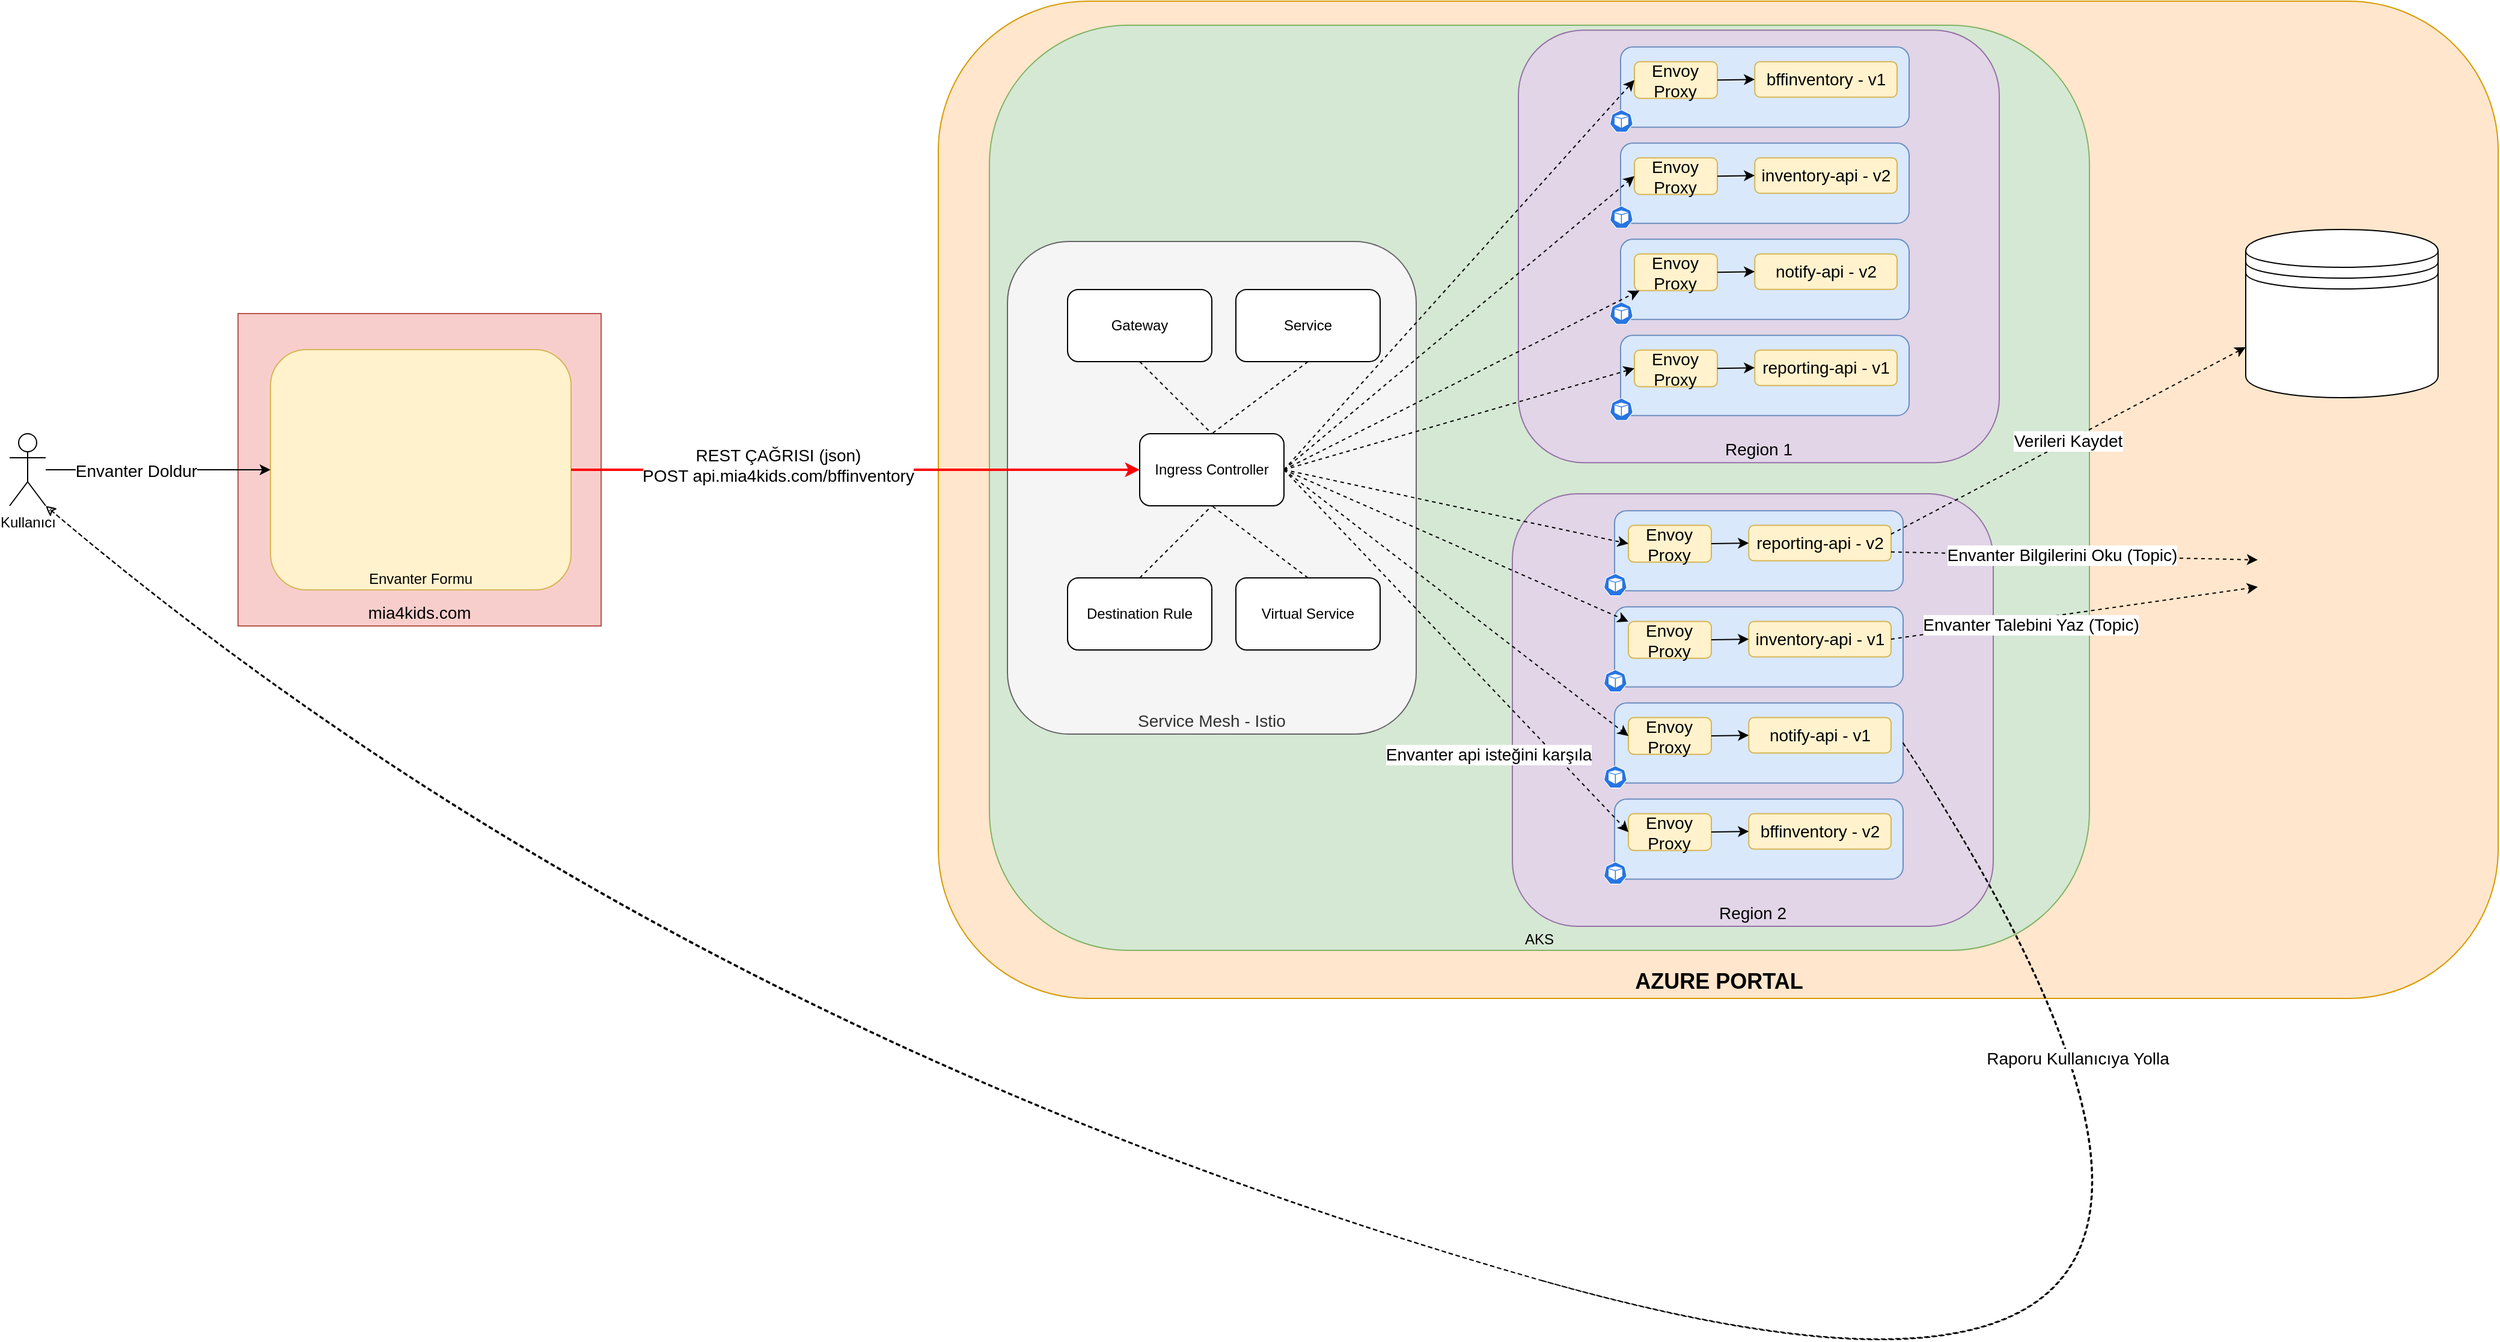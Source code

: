 <mxfile version="14.9.8" type="github">
  <diagram id="64BJW6t8a5M6uXcy-y3C" name="Page-1">
    <mxGraphModel dx="2581" dy="2253" grid="1" gridSize="10" guides="1" tooltips="1" connect="1" arrows="1" fold="1" page="1" pageScale="1" pageWidth="850" pageHeight="1100" math="0" shadow="0">
      <root>
        <mxCell id="0" />
        <mxCell id="1" parent="0" />
        <mxCell id="xc0sHy3A4MHcJjiOUEkv-261" value="AZURE PORTAL" style="rounded=1;whiteSpace=wrap;html=1;fontSize=18;align=center;verticalAlign=bottom;fontStyle=1;fillColor=#ffe6cc;strokeColor=#d79b00;" vertex="1" parent="1">
          <mxGeometry x="452.5" y="-100" width="1297.5" height="830" as="geometry" />
        </mxCell>
        <mxCell id="xc0sHy3A4MHcJjiOUEkv-39" value="AKS" style="rounded=1;whiteSpace=wrap;html=1;fontSize=12;align=center;verticalAlign=bottom;fillColor=#d5e8d4;strokeColor=#82b366;" vertex="1" parent="1">
          <mxGeometry x="495" y="-80" width="915" height="770" as="geometry" />
        </mxCell>
        <mxCell id="xc0sHy3A4MHcJjiOUEkv-48" value="Service Mesh - Istio" style="rounded=1;whiteSpace=wrap;html=1;fontSize=14;align=center;verticalAlign=bottom;fillColor=#f5f5f5;strokeColor=#666666;fontColor=#333333;" vertex="1" parent="1">
          <mxGeometry x="510" y="100" width="340" height="410" as="geometry" />
        </mxCell>
        <mxCell id="xc0sHy3A4MHcJjiOUEkv-1" value="Kullanıcı" style="shape=umlActor;verticalLabelPosition=bottom;verticalAlign=top;html=1;outlineConnect=0;" vertex="1" parent="1">
          <mxGeometry x="-320" y="260" width="30" height="60" as="geometry" />
        </mxCell>
        <mxCell id="xc0sHy3A4MHcJjiOUEkv-37" value="" style="group;fillColor=#f8cecc;strokeColor=#b85450;" vertex="1" connectable="0" parent="1">
          <mxGeometry x="-130" y="160" width="302" height="260" as="geometry" />
        </mxCell>
        <mxCell id="xc0sHy3A4MHcJjiOUEkv-2" value="&lt;font style=&quot;font-size: 14px&quot;&gt;mia4kids.com&lt;/font&gt;" style="whiteSpace=wrap;html=1;verticalAlign=bottom;fillColor=#f8cecc;strokeColor=#b85450;" vertex="1" parent="xc0sHy3A4MHcJjiOUEkv-37">
          <mxGeometry width="302" height="260" as="geometry" />
        </mxCell>
        <mxCell id="xc0sHy3A4MHcJjiOUEkv-36" value="Envanter Formu" style="rounded=1;whiteSpace=wrap;html=1;fontSize=12;align=center;verticalAlign=bottom;fillColor=#fff2cc;strokeColor=#d6b656;" vertex="1" parent="xc0sHy3A4MHcJjiOUEkv-37">
          <mxGeometry x="27" y="30" width="250" height="200" as="geometry" />
        </mxCell>
        <mxCell id="xc0sHy3A4MHcJjiOUEkv-35" value="" style="shape=image;html=1;verticalAlign=top;verticalLabelPosition=bottom;labelBackgroundColor=#ffffff;imageAspect=0;aspect=fixed;image=https://cdn2.iconfinder.com/data/icons/thin-line-icons-for-seo-and-development-1/64/SEO_planchette_questionnaire-128.png;fontSize=12;" vertex="1" parent="xc0sHy3A4MHcJjiOUEkv-37">
          <mxGeometry x="87" y="60" width="128" height="128" as="geometry" />
        </mxCell>
        <mxCell id="xc0sHy3A4MHcJjiOUEkv-189" value="" style="shape=image;imageAspect=0;aspect=fixed;verticalLabelPosition=bottom;verticalAlign=top;rounded=1;fontSize=14;image=https://mia4kids.com/wp-content/uploads/2021/02/cropped-company.png;" vertex="1" parent="xc0sHy3A4MHcJjiOUEkv-37">
          <mxGeometry width="92" height="92" as="geometry" />
        </mxCell>
        <mxCell id="xc0sHy3A4MHcJjiOUEkv-3" value="" style="edgeStyle=orthogonalEdgeStyle;rounded=0;orthogonalLoop=1;jettySize=auto;html=1;entryX=0;entryY=0.5;entryDx=0;entryDy=0;" edge="1" parent="1" source="xc0sHy3A4MHcJjiOUEkv-1" target="xc0sHy3A4MHcJjiOUEkv-36">
          <mxGeometry relative="1" as="geometry" />
        </mxCell>
        <mxCell id="xc0sHy3A4MHcJjiOUEkv-259" value="Envanter Doldur" style="edgeLabel;html=1;align=center;verticalAlign=middle;resizable=0;points=[];fontSize=14;" vertex="1" connectable="0" parent="xc0sHy3A4MHcJjiOUEkv-3">
          <mxGeometry x="-0.198" y="-1" relative="1" as="geometry">
            <mxPoint as="offset" />
          </mxGeometry>
        </mxCell>
        <mxCell id="xc0sHy3A4MHcJjiOUEkv-38" value="Ingress Controller" style="rounded=1;whiteSpace=wrap;html=1;fontSize=12;align=center;verticalAlign=middle;" vertex="1" parent="1">
          <mxGeometry x="620" y="260" width="120" height="60" as="geometry" />
        </mxCell>
        <mxCell id="xc0sHy3A4MHcJjiOUEkv-40" style="edgeStyle=orthogonalEdgeStyle;rounded=0;orthogonalLoop=1;jettySize=auto;html=1;exitX=1;exitY=0.5;exitDx=0;exitDy=0;fontSize=12;strokeColor=#FF0000;strokeWidth=2;" edge="1" parent="1" source="xc0sHy3A4MHcJjiOUEkv-36" target="xc0sHy3A4MHcJjiOUEkv-38">
          <mxGeometry relative="1" as="geometry" />
        </mxCell>
        <mxCell id="xc0sHy3A4MHcJjiOUEkv-257" value="REST ÇAĞRISI (json)&lt;br&gt;POST api.mia4kids.com/bffinventory" style="edgeLabel;html=1;align=center;verticalAlign=middle;resizable=0;points=[];fontSize=14;" vertex="1" connectable="0" parent="xc0sHy3A4MHcJjiOUEkv-40">
          <mxGeometry x="-0.095" y="2" relative="1" as="geometry">
            <mxPoint x="-42" y="-2" as="offset" />
          </mxGeometry>
        </mxCell>
        <mxCell id="xc0sHy3A4MHcJjiOUEkv-45" style="edgeStyle=none;rounded=0;orthogonalLoop=1;jettySize=auto;html=1;exitX=0.5;exitY=0;exitDx=0;exitDy=0;entryX=0.5;entryY=1;entryDx=0;entryDy=0;dashed=1;fontSize=12;endArrow=none;endFill=0;" edge="1" parent="1" source="xc0sHy3A4MHcJjiOUEkv-42" target="xc0sHy3A4MHcJjiOUEkv-38">
          <mxGeometry relative="1" as="geometry" />
        </mxCell>
        <mxCell id="xc0sHy3A4MHcJjiOUEkv-42" value="Destination Rule" style="rounded=1;whiteSpace=wrap;html=1;fontSize=12;align=center;verticalAlign=middle;" vertex="1" parent="1">
          <mxGeometry x="560" y="380" width="120" height="60" as="geometry" />
        </mxCell>
        <mxCell id="xc0sHy3A4MHcJjiOUEkv-47" style="edgeStyle=none;rounded=0;orthogonalLoop=1;jettySize=auto;html=1;exitX=0.5;exitY=1;exitDx=0;exitDy=0;entryX=0.5;entryY=0;entryDx=0;entryDy=0;dashed=1;fontSize=12;endArrow=none;endFill=0;" edge="1" parent="1" source="xc0sHy3A4MHcJjiOUEkv-43" target="xc0sHy3A4MHcJjiOUEkv-38">
          <mxGeometry relative="1" as="geometry" />
        </mxCell>
        <mxCell id="xc0sHy3A4MHcJjiOUEkv-43" value="Gateway" style="rounded=1;whiteSpace=wrap;html=1;fontSize=12;align=center;verticalAlign=middle;" vertex="1" parent="1">
          <mxGeometry x="560" y="140" width="120" height="60" as="geometry" />
        </mxCell>
        <mxCell id="xc0sHy3A4MHcJjiOUEkv-49" value="" style="edgeStyle=none;rounded=0;orthogonalLoop=1;jettySize=auto;html=1;exitX=0.5;exitY=0;exitDx=0;exitDy=0;entryX=0.5;entryY=1;entryDx=0;entryDy=0;dashed=1;fontSize=12;endArrow=none;endFill=0;" edge="1" parent="1" source="xc0sHy3A4MHcJjiOUEkv-41" target="xc0sHy3A4MHcJjiOUEkv-38">
          <mxGeometry relative="1" as="geometry">
            <mxPoint x="760" y="380" as="sourcePoint" />
            <mxPoint x="680" y="320" as="targetPoint" />
          </mxGeometry>
        </mxCell>
        <mxCell id="xc0sHy3A4MHcJjiOUEkv-54" style="edgeStyle=none;rounded=0;orthogonalLoop=1;jettySize=auto;html=1;exitX=0.5;exitY=1;exitDx=0;exitDy=0;dashed=1;fontSize=14;endArrow=none;endFill=0;" edge="1" parent="1" source="xc0sHy3A4MHcJjiOUEkv-53">
          <mxGeometry relative="1" as="geometry">
            <mxPoint x="680" y="260" as="targetPoint" />
          </mxGeometry>
        </mxCell>
        <mxCell id="xc0sHy3A4MHcJjiOUEkv-53" value="Service" style="rounded=1;whiteSpace=wrap;html=1;fontSize=12;align=center;verticalAlign=middle;" vertex="1" parent="1">
          <mxGeometry x="700" y="140" width="120" height="60" as="geometry" />
        </mxCell>
        <mxCell id="xc0sHy3A4MHcJjiOUEkv-41" value="Virtual Service" style="rounded=1;whiteSpace=wrap;html=1;fontSize=12;align=center;verticalAlign=middle;" vertex="1" parent="1">
          <mxGeometry x="700" y="380" width="120" height="60" as="geometry" />
        </mxCell>
        <mxCell id="xc0sHy3A4MHcJjiOUEkv-192" value="" style="group" vertex="1" connectable="0" parent="1">
          <mxGeometry x="1540" y="90" width="160" height="140" as="geometry" />
        </mxCell>
        <mxCell id="xc0sHy3A4MHcJjiOUEkv-191" value="" style="shape=datastore;whiteSpace=wrap;html=1;rounded=1;fontSize=14;align=center;verticalAlign=middle;" vertex="1" parent="xc0sHy3A4MHcJjiOUEkv-192">
          <mxGeometry width="160" height="140" as="geometry" />
        </mxCell>
        <mxCell id="xc0sHy3A4MHcJjiOUEkv-190" value="" style="shape=image;imageAspect=0;aspect=fixed;verticalLabelPosition=bottom;verticalAlign=top;rounded=1;fontSize=14;image=https://upload.wikimedia.org/wikipedia/commons/5/5e/Cassandra_logo.svg;" vertex="1" parent="xc0sHy3A4MHcJjiOUEkv-192">
          <mxGeometry x="30.02" y="60" width="99.96" height="67" as="geometry" />
        </mxCell>
        <mxCell id="xc0sHy3A4MHcJjiOUEkv-94" value="" style="group" vertex="1" connectable="0" parent="1">
          <mxGeometry x="972.94" y="421.667" width="187.06" height="90.148" as="geometry" />
        </mxCell>
        <mxCell id="xc0sHy3A4MHcJjiOUEkv-99" value="" style="shape=image;html=1;verticalAlign=top;verticalLabelPosition=bottom;labelBackgroundColor=#ffffff;imageAspect=0;aspect=fixed;image=https://cdn4.iconfinder.com/data/icons/logos-and-brands/512/267_Python_logo-128.png;fontSize=14;" vertex="1" parent="xc0sHy3A4MHcJjiOUEkv-94">
          <mxGeometry x="79.5" y="32.347" width="5.031" height="5.031" as="geometry" />
        </mxCell>
        <mxCell id="xc0sHy3A4MHcJjiOUEkv-154" value="" style="group" vertex="1" connectable="0" parent="1">
          <mxGeometry x="925" y="285.91" width="400" height="360" as="geometry" />
        </mxCell>
        <mxCell id="xc0sHy3A4MHcJjiOUEkv-204" value="" style="group" vertex="1" connectable="0" parent="xc0sHy3A4MHcJjiOUEkv-154">
          <mxGeometry x="5" y="24.09" width="400" height="360" as="geometry" />
        </mxCell>
        <mxCell id="xc0sHy3A4MHcJjiOUEkv-93" value="Region 2" style="rounded=1;whiteSpace=wrap;html=1;fontSize=14;align=center;verticalAlign=bottom;fillColor=#e1d5e7;strokeColor=#9673a6;" vertex="1" parent="xc0sHy3A4MHcJjiOUEkv-204">
          <mxGeometry width="400" height="360" as="geometry" />
        </mxCell>
        <mxCell id="xc0sHy3A4MHcJjiOUEkv-122" value="" style="group" vertex="1" connectable="0" parent="xc0sHy3A4MHcJjiOUEkv-204">
          <mxGeometry x="75" y="14.09" width="250" height="70.996" as="geometry" />
        </mxCell>
        <mxCell id="xc0sHy3A4MHcJjiOUEkv-95" value="" style="rounded=1;whiteSpace=wrap;html=1;fontSize=14;align=center;verticalAlign=bottom;fillColor=#dae8fc;strokeColor=#6c8ebf;" vertex="1" parent="xc0sHy3A4MHcJjiOUEkv-122">
          <mxGeometry x="9.996" width="240.004" height="66.67" as="geometry" />
        </mxCell>
        <mxCell id="xc0sHy3A4MHcJjiOUEkv-97" value="Envoy Proxy" style="rounded=1;whiteSpace=wrap;html=1;fontSize=14;align=center;verticalAlign=middle;fillColor=#fff2cc;strokeColor=#d6b656;" vertex="1" parent="xc0sHy3A4MHcJjiOUEkv-122">
          <mxGeometry x="21.497" y="12.153" width="69.001" height="30.587" as="geometry" />
        </mxCell>
        <mxCell id="xc0sHy3A4MHcJjiOUEkv-98" value="reporting-api - v2" style="rounded=1;whiteSpace=wrap;html=1;fontSize=14;align=center;verticalAlign=middle;fillColor=#fff2cc;strokeColor=#d6b656;" vertex="1" parent="xc0sHy3A4MHcJjiOUEkv-122">
          <mxGeometry x="121.62" y="12.151" width="118.38" height="29.518" as="geometry" />
        </mxCell>
        <mxCell id="xc0sHy3A4MHcJjiOUEkv-117" value="" style="shape=image;html=1;verticalAlign=top;verticalLabelPosition=bottom;labelBackgroundColor=#ffffff;imageAspect=0;aspect=fixed;image=https://cdn4.iconfinder.com/data/icons/logos-and-brands/512/267_Python_logo-128.png;fontSize=14;" vertex="1" parent="xc0sHy3A4MHcJjiOUEkv-122">
          <mxGeometry x="115.37" y="31.774" width="20.4" height="20.4" as="geometry" />
        </mxCell>
        <mxCell id="xc0sHy3A4MHcJjiOUEkv-100" style="edgeStyle=none;rounded=0;orthogonalLoop=1;jettySize=auto;html=1;exitX=1;exitY=0.5;exitDx=0;exitDy=0;entryX=0;entryY=0.5;entryDx=0;entryDy=0;fontSize=14;endArrow=classic;endFill=1;" edge="1" parent="xc0sHy3A4MHcJjiOUEkv-122" source="xc0sHy3A4MHcJjiOUEkv-97" target="xc0sHy3A4MHcJjiOUEkv-98">
          <mxGeometry relative="1" as="geometry" />
        </mxCell>
        <mxCell id="xc0sHy3A4MHcJjiOUEkv-96" value="" style="html=1;dashed=0;whitespace=wrap;fillColor=#2875E2;strokeColor=#ffffff;points=[[0.005,0.63,0],[0.1,0.2,0],[0.9,0.2,0],[0.5,0,0],[0.995,0.63,0],[0.72,0.99,0],[0.5,1,0],[0.28,0.99,0]];shape=mxgraph.kubernetes.icon;prIcon=pod;fontSize=14;align=center;verticalAlign=bottom;" vertex="1" parent="xc0sHy3A4MHcJjiOUEkv-122">
          <mxGeometry x="-10" y="52.172" width="41.37" height="18.824" as="geometry" />
        </mxCell>
        <mxCell id="xc0sHy3A4MHcJjiOUEkv-139" value="" style="group" vertex="1" connectable="0" parent="xc0sHy3A4MHcJjiOUEkv-204">
          <mxGeometry x="75" y="94.09" width="250" height="70.996" as="geometry" />
        </mxCell>
        <mxCell id="xc0sHy3A4MHcJjiOUEkv-140" value="" style="rounded=1;whiteSpace=wrap;html=1;fontSize=14;align=center;verticalAlign=bottom;fillColor=#dae8fc;strokeColor=#6c8ebf;" vertex="1" parent="xc0sHy3A4MHcJjiOUEkv-139">
          <mxGeometry x="9.996" width="240.004" height="66.67" as="geometry" />
        </mxCell>
        <mxCell id="xc0sHy3A4MHcJjiOUEkv-141" value="Envoy Proxy" style="rounded=1;whiteSpace=wrap;html=1;fontSize=14;align=center;verticalAlign=middle;fillColor=#fff2cc;strokeColor=#d6b656;" vertex="1" parent="xc0sHy3A4MHcJjiOUEkv-139">
          <mxGeometry x="21.497" y="12.153" width="69.001" height="30.587" as="geometry" />
        </mxCell>
        <mxCell id="xc0sHy3A4MHcJjiOUEkv-142" value="inventory-api - v1" style="rounded=1;whiteSpace=wrap;html=1;fontSize=14;align=center;verticalAlign=middle;fillColor=#fff2cc;strokeColor=#d6b656;" vertex="1" parent="xc0sHy3A4MHcJjiOUEkv-139">
          <mxGeometry x="121.62" y="12.151" width="118.38" height="29.518" as="geometry" />
        </mxCell>
        <mxCell id="xc0sHy3A4MHcJjiOUEkv-143" value="" style="shape=image;html=1;verticalAlign=top;verticalLabelPosition=bottom;labelBackgroundColor=#ffffff;imageAspect=0;aspect=fixed;image=https://cdn4.iconfinder.com/data/icons/logos-and-brands/512/267_Python_logo-128.png;fontSize=14;" vertex="1" parent="xc0sHy3A4MHcJjiOUEkv-139">
          <mxGeometry x="115.37" y="31.774" width="20.4" height="20.4" as="geometry" />
        </mxCell>
        <mxCell id="xc0sHy3A4MHcJjiOUEkv-144" style="edgeStyle=none;rounded=0;orthogonalLoop=1;jettySize=auto;html=1;exitX=1;exitY=0.5;exitDx=0;exitDy=0;entryX=0;entryY=0.5;entryDx=0;entryDy=0;fontSize=14;endArrow=classic;endFill=1;" edge="1" parent="xc0sHy3A4MHcJjiOUEkv-139" source="xc0sHy3A4MHcJjiOUEkv-141" target="xc0sHy3A4MHcJjiOUEkv-142">
          <mxGeometry relative="1" as="geometry" />
        </mxCell>
        <mxCell id="xc0sHy3A4MHcJjiOUEkv-145" value="" style="html=1;dashed=0;whitespace=wrap;fillColor=#2875E2;strokeColor=#ffffff;points=[[0.005,0.63,0],[0.1,0.2,0],[0.9,0.2,0],[0.5,0,0],[0.995,0.63,0],[0.72,0.99,0],[0.5,1,0],[0.28,0.99,0]];shape=mxgraph.kubernetes.icon;prIcon=pod;fontSize=14;align=center;verticalAlign=bottom;" vertex="1" parent="xc0sHy3A4MHcJjiOUEkv-139">
          <mxGeometry x="-10" y="52.172" width="41.37" height="18.824" as="geometry" />
        </mxCell>
        <mxCell id="xc0sHy3A4MHcJjiOUEkv-147" value="" style="group" vertex="1" connectable="0" parent="xc0sHy3A4MHcJjiOUEkv-204">
          <mxGeometry x="75" y="174.09" width="250" height="70.996" as="geometry" />
        </mxCell>
        <mxCell id="xc0sHy3A4MHcJjiOUEkv-148" value="" style="rounded=1;whiteSpace=wrap;html=1;fontSize=14;align=center;verticalAlign=bottom;fillColor=#dae8fc;strokeColor=#6c8ebf;" vertex="1" parent="xc0sHy3A4MHcJjiOUEkv-147">
          <mxGeometry x="9.996" width="240.004" height="66.67" as="geometry" />
        </mxCell>
        <mxCell id="xc0sHy3A4MHcJjiOUEkv-149" value="Envoy Proxy" style="rounded=1;whiteSpace=wrap;html=1;fontSize=14;align=center;verticalAlign=middle;fillColor=#fff2cc;strokeColor=#d6b656;" vertex="1" parent="xc0sHy3A4MHcJjiOUEkv-147">
          <mxGeometry x="21.497" y="12.153" width="69.001" height="30.587" as="geometry" />
        </mxCell>
        <mxCell id="xc0sHy3A4MHcJjiOUEkv-150" value="notify-api - v1" style="rounded=1;whiteSpace=wrap;html=1;fontSize=14;align=center;verticalAlign=middle;fillColor=#fff2cc;strokeColor=#d6b656;" vertex="1" parent="xc0sHy3A4MHcJjiOUEkv-147">
          <mxGeometry x="121.62" y="12.151" width="118.38" height="29.518" as="geometry" />
        </mxCell>
        <mxCell id="xc0sHy3A4MHcJjiOUEkv-151" value="" style="shape=image;html=1;verticalAlign=top;verticalLabelPosition=bottom;labelBackgroundColor=#ffffff;imageAspect=0;aspect=fixed;image=https://cdn4.iconfinder.com/data/icons/logos-and-brands/512/267_Python_logo-128.png;fontSize=14;" vertex="1" parent="xc0sHy3A4MHcJjiOUEkv-147">
          <mxGeometry x="115.37" y="31.774" width="20.4" height="20.4" as="geometry" />
        </mxCell>
        <mxCell id="xc0sHy3A4MHcJjiOUEkv-152" style="edgeStyle=none;rounded=0;orthogonalLoop=1;jettySize=auto;html=1;exitX=1;exitY=0.5;exitDx=0;exitDy=0;entryX=0;entryY=0.5;entryDx=0;entryDy=0;fontSize=14;endArrow=classic;endFill=1;" edge="1" parent="xc0sHy3A4MHcJjiOUEkv-147" source="xc0sHy3A4MHcJjiOUEkv-149" target="xc0sHy3A4MHcJjiOUEkv-150">
          <mxGeometry relative="1" as="geometry" />
        </mxCell>
        <mxCell id="xc0sHy3A4MHcJjiOUEkv-153" value="" style="html=1;dashed=0;whitespace=wrap;fillColor=#2875E2;strokeColor=#ffffff;points=[[0.005,0.63,0],[0.1,0.2,0],[0.9,0.2,0],[0.5,0,0],[0.995,0.63,0],[0.72,0.99,0],[0.5,1,0],[0.28,0.99,0]];shape=mxgraph.kubernetes.icon;prIcon=pod;fontSize=14;align=center;verticalAlign=bottom;" vertex="1" parent="xc0sHy3A4MHcJjiOUEkv-147">
          <mxGeometry x="-10" y="52.172" width="41.37" height="18.824" as="geometry" />
        </mxCell>
        <mxCell id="xc0sHy3A4MHcJjiOUEkv-197" value="" style="group" vertex="1" connectable="0" parent="xc0sHy3A4MHcJjiOUEkv-204">
          <mxGeometry x="75" y="254.09" width="250" height="70.996" as="geometry" />
        </mxCell>
        <mxCell id="xc0sHy3A4MHcJjiOUEkv-198" value="" style="rounded=1;whiteSpace=wrap;html=1;fontSize=14;align=center;verticalAlign=bottom;fillColor=#dae8fc;strokeColor=#6c8ebf;" vertex="1" parent="xc0sHy3A4MHcJjiOUEkv-197">
          <mxGeometry x="9.996" width="240.004" height="66.67" as="geometry" />
        </mxCell>
        <mxCell id="xc0sHy3A4MHcJjiOUEkv-199" value="Envoy Proxy" style="rounded=1;whiteSpace=wrap;html=1;fontSize=14;align=center;verticalAlign=middle;fillColor=#fff2cc;strokeColor=#d6b656;" vertex="1" parent="xc0sHy3A4MHcJjiOUEkv-197">
          <mxGeometry x="21.497" y="12.153" width="69.001" height="30.587" as="geometry" />
        </mxCell>
        <mxCell id="xc0sHy3A4MHcJjiOUEkv-200" value="bffinventory - v2" style="rounded=1;whiteSpace=wrap;html=1;fontSize=14;align=center;verticalAlign=middle;fillColor=#fff2cc;strokeColor=#d6b656;" vertex="1" parent="xc0sHy3A4MHcJjiOUEkv-197">
          <mxGeometry x="121.62" y="12.151" width="118.38" height="29.518" as="geometry" />
        </mxCell>
        <mxCell id="xc0sHy3A4MHcJjiOUEkv-201" value="" style="shape=image;html=1;verticalAlign=top;verticalLabelPosition=bottom;labelBackgroundColor=#ffffff;imageAspect=0;aspect=fixed;image=https://cdn4.iconfinder.com/data/icons/logos-and-brands/512/267_Python_logo-128.png;fontSize=14;" vertex="1" parent="xc0sHy3A4MHcJjiOUEkv-197">
          <mxGeometry x="115.37" y="31.774" width="20.4" height="20.4" as="geometry" />
        </mxCell>
        <mxCell id="xc0sHy3A4MHcJjiOUEkv-202" style="edgeStyle=none;rounded=0;orthogonalLoop=1;jettySize=auto;html=1;exitX=1;exitY=0.5;exitDx=0;exitDy=0;entryX=0;entryY=0.5;entryDx=0;entryDy=0;fontSize=14;endArrow=classic;endFill=1;" edge="1" parent="xc0sHy3A4MHcJjiOUEkv-197" source="xc0sHy3A4MHcJjiOUEkv-199" target="xc0sHy3A4MHcJjiOUEkv-200">
          <mxGeometry relative="1" as="geometry" />
        </mxCell>
        <mxCell id="xc0sHy3A4MHcJjiOUEkv-203" value="" style="html=1;dashed=0;whitespace=wrap;fillColor=#2875E2;strokeColor=#ffffff;points=[[0.005,0.63,0],[0.1,0.2,0],[0.9,0.2,0],[0.5,0,0],[0.995,0.63,0],[0.72,0.99,0],[0.5,1,0],[0.28,0.99,0]];shape=mxgraph.kubernetes.icon;prIcon=pod;fontSize=14;align=center;verticalAlign=bottom;" vertex="1" parent="xc0sHy3A4MHcJjiOUEkv-197">
          <mxGeometry x="-10" y="52.172" width="41.37" height="18.824" as="geometry" />
        </mxCell>
        <mxCell id="xc0sHy3A4MHcJjiOUEkv-157" style="edgeStyle=none;rounded=0;orthogonalLoop=1;jettySize=auto;html=1;exitX=1;exitY=0.5;exitDx=0;exitDy=0;entryX=0;entryY=0.5;entryDx=0;entryDy=0;dashed=1;fontSize=14;endArrow=classic;endFill=1;strokeColor=#000000;strokeWidth=1;" edge="1" parent="1" source="xc0sHy3A4MHcJjiOUEkv-38" target="xc0sHy3A4MHcJjiOUEkv-149">
          <mxGeometry relative="1" as="geometry" />
        </mxCell>
        <mxCell id="xc0sHy3A4MHcJjiOUEkv-156" style="edgeStyle=none;rounded=0;orthogonalLoop=1;jettySize=auto;html=1;exitX=1;exitY=0.5;exitDx=0;exitDy=0;dashed=1;fontSize=14;endArrow=classic;endFill=1;strokeColor=#000000;strokeWidth=1;" edge="1" parent="1" source="xc0sHy3A4MHcJjiOUEkv-38" target="xc0sHy3A4MHcJjiOUEkv-141">
          <mxGeometry relative="1" as="geometry" />
        </mxCell>
        <mxCell id="xc0sHy3A4MHcJjiOUEkv-101" style="edgeStyle=none;rounded=0;orthogonalLoop=1;jettySize=auto;html=1;exitX=1;exitY=0.5;exitDx=0;exitDy=0;entryX=0;entryY=0.5;entryDx=0;entryDy=0;fontSize=14;endArrow=classic;endFill=1;strokeWidth=1;dashed=1;" edge="1" parent="1" source="xc0sHy3A4MHcJjiOUEkv-38" target="xc0sHy3A4MHcJjiOUEkv-97">
          <mxGeometry relative="1" as="geometry" />
        </mxCell>
        <mxCell id="xc0sHy3A4MHcJjiOUEkv-205" style="edgeStyle=none;rounded=0;sketch=0;orthogonalLoop=1;jettySize=auto;html=1;exitX=1;exitY=0.5;exitDx=0;exitDy=0;entryX=0;entryY=0.5;entryDx=0;entryDy=0;dashed=1;fontSize=14;endArrow=classic;endFill=1;strokeColor=#000000;strokeWidth=1;" edge="1" parent="1" source="xc0sHy3A4MHcJjiOUEkv-38" target="xc0sHy3A4MHcJjiOUEkv-199">
          <mxGeometry relative="1" as="geometry" />
        </mxCell>
        <mxCell id="xc0sHy3A4MHcJjiOUEkv-260" value="Envanter api isteğini karşıla" style="edgeLabel;html=1;align=center;verticalAlign=middle;resizable=0;points=[];fontSize=14;" vertex="1" connectable="0" parent="xc0sHy3A4MHcJjiOUEkv-205">
          <mxGeometry x="0.166" relative="1" as="geometry">
            <mxPoint x="3" y="61" as="offset" />
          </mxGeometry>
        </mxCell>
        <mxCell id="xc0sHy3A4MHcJjiOUEkv-206" value="" style="shape=image;imageAspect=0;aspect=fixed;verticalLabelPosition=bottom;verticalAlign=top;rounded=1;fontSize=14;image=https://devveri.com/wp-content/uploads/2015/09/kafka-logo-wide.png;" vertex="1" parent="1">
          <mxGeometry x="1550" y="320" width="161.94" height="90" as="geometry" />
        </mxCell>
        <mxCell id="xc0sHy3A4MHcJjiOUEkv-194" style="edgeStyle=none;rounded=0;orthogonalLoop=1;jettySize=auto;html=1;exitX=1;exitY=0.25;exitDx=0;exitDy=0;dashed=1;fontSize=14;endArrow=classic;endFill=1;strokeColor=#000000;strokeWidth=1;entryX=0;entryY=0.7;entryDx=0;entryDy=0;" edge="1" parent="1" source="xc0sHy3A4MHcJjiOUEkv-98" target="xc0sHy3A4MHcJjiOUEkv-191">
          <mxGeometry relative="1" as="geometry">
            <mxPoint x="1440" y="250" as="targetPoint" />
          </mxGeometry>
        </mxCell>
        <mxCell id="xc0sHy3A4MHcJjiOUEkv-253" value="Verileri Kaydet" style="edgeLabel;html=1;align=center;verticalAlign=middle;resizable=0;points=[];fontSize=14;" vertex="1" connectable="0" parent="xc0sHy3A4MHcJjiOUEkv-194">
          <mxGeometry x="0.005" relative="1" as="geometry">
            <mxPoint x="-1" as="offset" />
          </mxGeometry>
        </mxCell>
        <mxCell id="xc0sHy3A4MHcJjiOUEkv-209" style="edgeStyle=none;rounded=0;sketch=0;orthogonalLoop=1;jettySize=auto;html=1;exitX=1;exitY=0.75;exitDx=0;exitDy=0;entryX=0;entryY=0.5;entryDx=0;entryDy=0;dashed=1;fontSize=14;endArrow=classic;endFill=1;strokeColor=#000000;strokeWidth=1;" edge="1" parent="1" source="xc0sHy3A4MHcJjiOUEkv-98" target="xc0sHy3A4MHcJjiOUEkv-206">
          <mxGeometry relative="1" as="geometry" />
        </mxCell>
        <mxCell id="xc0sHy3A4MHcJjiOUEkv-254" value="Envanter Bilgilerini Oku (Topic)" style="edgeLabel;html=1;align=center;verticalAlign=middle;resizable=0;points=[];fontSize=14;" vertex="1" connectable="0" parent="xc0sHy3A4MHcJjiOUEkv-209">
          <mxGeometry x="-0.069" y="1" relative="1" as="geometry">
            <mxPoint as="offset" />
          </mxGeometry>
        </mxCell>
        <mxCell id="xc0sHy3A4MHcJjiOUEkv-210" style="edgeStyle=none;rounded=0;sketch=0;orthogonalLoop=1;jettySize=auto;html=1;exitX=1;exitY=0.5;exitDx=0;exitDy=0;entryX=0;entryY=0.75;entryDx=0;entryDy=0;dashed=1;fontSize=14;endArrow=classic;endFill=1;strokeColor=#000000;strokeWidth=1;" edge="1" parent="1" source="xc0sHy3A4MHcJjiOUEkv-142" target="xc0sHy3A4MHcJjiOUEkv-206">
          <mxGeometry relative="1" as="geometry" />
        </mxCell>
        <mxCell id="xc0sHy3A4MHcJjiOUEkv-255" value="Envanter Talebini Yaz (Topic)" style="edgeLabel;html=1;align=center;verticalAlign=middle;resizable=0;points=[];fontSize=14;" vertex="1" connectable="0" parent="xc0sHy3A4MHcJjiOUEkv-210">
          <mxGeometry x="-0.243" y="-4" relative="1" as="geometry">
            <mxPoint as="offset" />
          </mxGeometry>
        </mxCell>
        <mxCell id="xc0sHy3A4MHcJjiOUEkv-211" value="" style="group" vertex="1" connectable="0" parent="1">
          <mxGeometry x="930" y="-100" width="400" height="360" as="geometry" />
        </mxCell>
        <mxCell id="xc0sHy3A4MHcJjiOUEkv-212" value="" style="group" vertex="1" connectable="0" parent="xc0sHy3A4MHcJjiOUEkv-211">
          <mxGeometry x="5" y="24.09" width="400" height="360" as="geometry" />
        </mxCell>
        <mxCell id="xc0sHy3A4MHcJjiOUEkv-213" value="Region 1" style="rounded=1;whiteSpace=wrap;html=1;fontSize=14;align=center;verticalAlign=bottom;fillColor=#e1d5e7;strokeColor=#9673a6;" vertex="1" parent="xc0sHy3A4MHcJjiOUEkv-212">
          <mxGeometry width="400" height="360" as="geometry" />
        </mxCell>
        <mxCell id="xc0sHy3A4MHcJjiOUEkv-214" value="" style="group" vertex="1" connectable="0" parent="xc0sHy3A4MHcJjiOUEkv-212">
          <mxGeometry x="75" y="14.09" width="250" height="70.996" as="geometry" />
        </mxCell>
        <mxCell id="xc0sHy3A4MHcJjiOUEkv-215" value="" style="rounded=1;whiteSpace=wrap;html=1;fontSize=14;align=center;verticalAlign=bottom;fillColor=#dae8fc;strokeColor=#6c8ebf;" vertex="1" parent="xc0sHy3A4MHcJjiOUEkv-214">
          <mxGeometry x="9.996" width="240.004" height="66.67" as="geometry" />
        </mxCell>
        <mxCell id="xc0sHy3A4MHcJjiOUEkv-216" value="Envoy Proxy" style="rounded=1;whiteSpace=wrap;html=1;fontSize=14;align=center;verticalAlign=middle;fillColor=#fff2cc;strokeColor=#d6b656;" vertex="1" parent="xc0sHy3A4MHcJjiOUEkv-214">
          <mxGeometry x="21.497" y="12.153" width="69.001" height="30.587" as="geometry" />
        </mxCell>
        <mxCell id="xc0sHy3A4MHcJjiOUEkv-217" value="bffinventory - v1" style="rounded=1;whiteSpace=wrap;html=1;fontSize=14;align=center;verticalAlign=middle;fillColor=#fff2cc;strokeColor=#d6b656;" vertex="1" parent="xc0sHy3A4MHcJjiOUEkv-214">
          <mxGeometry x="121.62" y="12.151" width="118.38" height="29.518" as="geometry" />
        </mxCell>
        <mxCell id="xc0sHy3A4MHcJjiOUEkv-218" value="" style="shape=image;html=1;verticalAlign=top;verticalLabelPosition=bottom;labelBackgroundColor=#ffffff;imageAspect=0;aspect=fixed;image=https://cdn4.iconfinder.com/data/icons/logos-and-brands/512/267_Python_logo-128.png;fontSize=14;" vertex="1" parent="xc0sHy3A4MHcJjiOUEkv-214">
          <mxGeometry x="115.37" y="31.774" width="20.4" height="20.4" as="geometry" />
        </mxCell>
        <mxCell id="xc0sHy3A4MHcJjiOUEkv-219" style="edgeStyle=none;rounded=0;orthogonalLoop=1;jettySize=auto;html=1;exitX=1;exitY=0.5;exitDx=0;exitDy=0;entryX=0;entryY=0.5;entryDx=0;entryDy=0;fontSize=14;endArrow=classic;endFill=1;" edge="1" parent="xc0sHy3A4MHcJjiOUEkv-214" source="xc0sHy3A4MHcJjiOUEkv-216" target="xc0sHy3A4MHcJjiOUEkv-217">
          <mxGeometry relative="1" as="geometry" />
        </mxCell>
        <mxCell id="xc0sHy3A4MHcJjiOUEkv-220" value="" style="html=1;dashed=0;whitespace=wrap;fillColor=#2875E2;strokeColor=#ffffff;points=[[0.005,0.63,0],[0.1,0.2,0],[0.9,0.2,0],[0.5,0,0],[0.995,0.63,0],[0.72,0.99,0],[0.5,1,0],[0.28,0.99,0]];shape=mxgraph.kubernetes.icon;prIcon=pod;fontSize=14;align=center;verticalAlign=bottom;" vertex="1" parent="xc0sHy3A4MHcJjiOUEkv-214">
          <mxGeometry x="-10" y="52.172" width="41.37" height="18.824" as="geometry" />
        </mxCell>
        <mxCell id="xc0sHy3A4MHcJjiOUEkv-221" value="" style="group" vertex="1" connectable="0" parent="xc0sHy3A4MHcJjiOUEkv-212">
          <mxGeometry x="75" y="94.09" width="250" height="70.996" as="geometry" />
        </mxCell>
        <mxCell id="xc0sHy3A4MHcJjiOUEkv-222" value="" style="rounded=1;whiteSpace=wrap;html=1;fontSize=14;align=center;verticalAlign=bottom;fillColor=#dae8fc;strokeColor=#6c8ebf;" vertex="1" parent="xc0sHy3A4MHcJjiOUEkv-221">
          <mxGeometry x="9.996" width="240.004" height="66.67" as="geometry" />
        </mxCell>
        <mxCell id="xc0sHy3A4MHcJjiOUEkv-223" value="Envoy Proxy" style="rounded=1;whiteSpace=wrap;html=1;fontSize=14;align=center;verticalAlign=middle;fillColor=#fff2cc;strokeColor=#d6b656;" vertex="1" parent="xc0sHy3A4MHcJjiOUEkv-221">
          <mxGeometry x="21.497" y="12.153" width="69.001" height="30.587" as="geometry" />
        </mxCell>
        <mxCell id="xc0sHy3A4MHcJjiOUEkv-224" value="inventory-api - v2" style="rounded=1;whiteSpace=wrap;html=1;fontSize=14;align=center;verticalAlign=middle;fillColor=#fff2cc;strokeColor=#d6b656;" vertex="1" parent="xc0sHy3A4MHcJjiOUEkv-221">
          <mxGeometry x="121.62" y="12.151" width="118.38" height="29.518" as="geometry" />
        </mxCell>
        <mxCell id="xc0sHy3A4MHcJjiOUEkv-225" value="" style="shape=image;html=1;verticalAlign=top;verticalLabelPosition=bottom;labelBackgroundColor=#ffffff;imageAspect=0;aspect=fixed;image=https://cdn4.iconfinder.com/data/icons/logos-and-brands/512/267_Python_logo-128.png;fontSize=14;" vertex="1" parent="xc0sHy3A4MHcJjiOUEkv-221">
          <mxGeometry x="115.37" y="31.774" width="20.4" height="20.4" as="geometry" />
        </mxCell>
        <mxCell id="xc0sHy3A4MHcJjiOUEkv-226" style="edgeStyle=none;rounded=0;orthogonalLoop=1;jettySize=auto;html=1;exitX=1;exitY=0.5;exitDx=0;exitDy=0;entryX=0;entryY=0.5;entryDx=0;entryDy=0;fontSize=14;endArrow=classic;endFill=1;" edge="1" parent="xc0sHy3A4MHcJjiOUEkv-221" source="xc0sHy3A4MHcJjiOUEkv-223" target="xc0sHy3A4MHcJjiOUEkv-224">
          <mxGeometry relative="1" as="geometry" />
        </mxCell>
        <mxCell id="xc0sHy3A4MHcJjiOUEkv-227" value="" style="html=1;dashed=0;whitespace=wrap;fillColor=#2875E2;strokeColor=#ffffff;points=[[0.005,0.63,0],[0.1,0.2,0],[0.9,0.2,0],[0.5,0,0],[0.995,0.63,0],[0.72,0.99,0],[0.5,1,0],[0.28,0.99,0]];shape=mxgraph.kubernetes.icon;prIcon=pod;fontSize=14;align=center;verticalAlign=bottom;" vertex="1" parent="xc0sHy3A4MHcJjiOUEkv-221">
          <mxGeometry x="-10" y="52.172" width="41.37" height="18.824" as="geometry" />
        </mxCell>
        <mxCell id="xc0sHy3A4MHcJjiOUEkv-228" value="" style="group" vertex="1" connectable="0" parent="xc0sHy3A4MHcJjiOUEkv-212">
          <mxGeometry x="75" y="174.09" width="250" height="70.996" as="geometry" />
        </mxCell>
        <mxCell id="xc0sHy3A4MHcJjiOUEkv-229" value="" style="rounded=1;whiteSpace=wrap;html=1;fontSize=14;align=center;verticalAlign=bottom;fillColor=#dae8fc;strokeColor=#6c8ebf;" vertex="1" parent="xc0sHy3A4MHcJjiOUEkv-228">
          <mxGeometry x="9.996" width="240.004" height="66.67" as="geometry" />
        </mxCell>
        <mxCell id="xc0sHy3A4MHcJjiOUEkv-230" value="Envoy Proxy" style="rounded=1;whiteSpace=wrap;html=1;fontSize=14;align=center;verticalAlign=middle;fillColor=#fff2cc;strokeColor=#d6b656;" vertex="1" parent="xc0sHy3A4MHcJjiOUEkv-228">
          <mxGeometry x="21.497" y="12.153" width="69.001" height="30.587" as="geometry" />
        </mxCell>
        <mxCell id="xc0sHy3A4MHcJjiOUEkv-231" value="notify-api - v2" style="rounded=1;whiteSpace=wrap;html=1;fontSize=14;align=center;verticalAlign=middle;fillColor=#fff2cc;strokeColor=#d6b656;" vertex="1" parent="xc0sHy3A4MHcJjiOUEkv-228">
          <mxGeometry x="121.62" y="12.151" width="118.38" height="29.518" as="geometry" />
        </mxCell>
        <mxCell id="xc0sHy3A4MHcJjiOUEkv-232" value="" style="shape=image;html=1;verticalAlign=top;verticalLabelPosition=bottom;labelBackgroundColor=#ffffff;imageAspect=0;aspect=fixed;image=https://cdn4.iconfinder.com/data/icons/logos-and-brands/512/267_Python_logo-128.png;fontSize=14;" vertex="1" parent="xc0sHy3A4MHcJjiOUEkv-228">
          <mxGeometry x="115.37" y="31.774" width="20.4" height="20.4" as="geometry" />
        </mxCell>
        <mxCell id="xc0sHy3A4MHcJjiOUEkv-233" style="edgeStyle=none;rounded=0;orthogonalLoop=1;jettySize=auto;html=1;exitX=1;exitY=0.5;exitDx=0;exitDy=0;entryX=0;entryY=0.5;entryDx=0;entryDy=0;fontSize=14;endArrow=classic;endFill=1;" edge="1" parent="xc0sHy3A4MHcJjiOUEkv-228" source="xc0sHy3A4MHcJjiOUEkv-230" target="xc0sHy3A4MHcJjiOUEkv-231">
          <mxGeometry relative="1" as="geometry" />
        </mxCell>
        <mxCell id="xc0sHy3A4MHcJjiOUEkv-234" value="" style="html=1;dashed=0;whitespace=wrap;fillColor=#2875E2;strokeColor=#ffffff;points=[[0.005,0.63,0],[0.1,0.2,0],[0.9,0.2,0],[0.5,0,0],[0.995,0.63,0],[0.72,0.99,0],[0.5,1,0],[0.28,0.99,0]];shape=mxgraph.kubernetes.icon;prIcon=pod;fontSize=14;align=center;verticalAlign=bottom;" vertex="1" parent="xc0sHy3A4MHcJjiOUEkv-228">
          <mxGeometry x="-10" y="52.172" width="41.37" height="18.824" as="geometry" />
        </mxCell>
        <mxCell id="xc0sHy3A4MHcJjiOUEkv-235" value="" style="group" vertex="1" connectable="0" parent="xc0sHy3A4MHcJjiOUEkv-212">
          <mxGeometry x="75" y="254.09" width="250" height="70.996" as="geometry" />
        </mxCell>
        <mxCell id="xc0sHy3A4MHcJjiOUEkv-236" value="" style="rounded=1;whiteSpace=wrap;html=1;fontSize=14;align=center;verticalAlign=bottom;fillColor=#dae8fc;strokeColor=#6c8ebf;" vertex="1" parent="xc0sHy3A4MHcJjiOUEkv-235">
          <mxGeometry x="9.996" width="240.004" height="66.67" as="geometry" />
        </mxCell>
        <mxCell id="xc0sHy3A4MHcJjiOUEkv-237" value="Envoy Proxy" style="rounded=1;whiteSpace=wrap;html=1;fontSize=14;align=center;verticalAlign=middle;fillColor=#fff2cc;strokeColor=#d6b656;" vertex="1" parent="xc0sHy3A4MHcJjiOUEkv-235">
          <mxGeometry x="21.497" y="12.153" width="69.001" height="30.587" as="geometry" />
        </mxCell>
        <mxCell id="xc0sHy3A4MHcJjiOUEkv-238" value="reporting-api - v1" style="rounded=1;whiteSpace=wrap;html=1;fontSize=14;align=center;verticalAlign=middle;fillColor=#fff2cc;strokeColor=#d6b656;" vertex="1" parent="xc0sHy3A4MHcJjiOUEkv-235">
          <mxGeometry x="121.62" y="12.151" width="118.38" height="29.518" as="geometry" />
        </mxCell>
        <mxCell id="xc0sHy3A4MHcJjiOUEkv-239" value="" style="shape=image;html=1;verticalAlign=top;verticalLabelPosition=bottom;labelBackgroundColor=#ffffff;imageAspect=0;aspect=fixed;image=https://cdn4.iconfinder.com/data/icons/logos-and-brands/512/267_Python_logo-128.png;fontSize=14;" vertex="1" parent="xc0sHy3A4MHcJjiOUEkv-235">
          <mxGeometry x="115.37" y="31.774" width="20.4" height="20.4" as="geometry" />
        </mxCell>
        <mxCell id="xc0sHy3A4MHcJjiOUEkv-240" style="edgeStyle=none;rounded=0;orthogonalLoop=1;jettySize=auto;html=1;exitX=1;exitY=0.5;exitDx=0;exitDy=0;entryX=0;entryY=0.5;entryDx=0;entryDy=0;fontSize=14;endArrow=classic;endFill=1;" edge="1" parent="xc0sHy3A4MHcJjiOUEkv-235" source="xc0sHy3A4MHcJjiOUEkv-237" target="xc0sHy3A4MHcJjiOUEkv-238">
          <mxGeometry relative="1" as="geometry" />
        </mxCell>
        <mxCell id="xc0sHy3A4MHcJjiOUEkv-241" value="" style="html=1;dashed=0;whitespace=wrap;fillColor=#2875E2;strokeColor=#ffffff;points=[[0.005,0.63,0],[0.1,0.2,0],[0.9,0.2,0],[0.5,0,0],[0.995,0.63,0],[0.72,0.99,0],[0.5,1,0],[0.28,0.99,0]];shape=mxgraph.kubernetes.icon;prIcon=pod;fontSize=14;align=center;verticalAlign=bottom;" vertex="1" parent="xc0sHy3A4MHcJjiOUEkv-235">
          <mxGeometry x="-10" y="52.172" width="41.37" height="18.824" as="geometry" />
        </mxCell>
        <mxCell id="xc0sHy3A4MHcJjiOUEkv-185" style="edgeStyle=none;rounded=0;orthogonalLoop=1;jettySize=auto;html=1;exitX=1;exitY=0.5;exitDx=0;exitDy=0;dashed=1;fontSize=14;endArrow=classic;endFill=1;strokeColor=#000000;strokeWidth=1;" edge="1" parent="1" source="xc0sHy3A4MHcJjiOUEkv-38" target="xc0sHy3A4MHcJjiOUEkv-230">
          <mxGeometry relative="1" as="geometry">
            <mxPoint x="1016.497" y="167.447" as="targetPoint" />
          </mxGeometry>
        </mxCell>
        <mxCell id="xc0sHy3A4MHcJjiOUEkv-186" style="edgeStyle=none;rounded=0;orthogonalLoop=1;jettySize=auto;html=1;exitX=1;exitY=0.5;exitDx=0;exitDy=0;entryX=0;entryY=0.5;entryDx=0;entryDy=0;dashed=1;fontSize=14;endArrow=classic;endFill=1;strokeColor=#000000;strokeWidth=1;" edge="1" parent="1" source="xc0sHy3A4MHcJjiOUEkv-38" target="xc0sHy3A4MHcJjiOUEkv-223">
          <mxGeometry relative="1" as="geometry">
            <mxPoint x="1016.497" y="87.447" as="targetPoint" />
          </mxGeometry>
        </mxCell>
        <mxCell id="xc0sHy3A4MHcJjiOUEkv-187" style="edgeStyle=none;orthogonalLoop=1;jettySize=auto;html=1;exitX=1;exitY=0.5;exitDx=0;exitDy=0;entryX=0;entryY=0.5;entryDx=0;entryDy=0;dashed=1;fontSize=14;endArrow=classic;endFill=1;strokeColor=#000000;strokeWidth=1;rounded=0;" edge="1" parent="1" source="xc0sHy3A4MHcJjiOUEkv-38" target="xc0sHy3A4MHcJjiOUEkv-216">
          <mxGeometry relative="1" as="geometry">
            <mxPoint x="1016.497" y="7.447" as="targetPoint" />
          </mxGeometry>
        </mxCell>
        <mxCell id="xc0sHy3A4MHcJjiOUEkv-242" style="edgeStyle=none;rounded=0;sketch=0;orthogonalLoop=1;jettySize=auto;html=1;exitX=1;exitY=0.5;exitDx=0;exitDy=0;entryX=0;entryY=0.5;entryDx=0;entryDy=0;dashed=1;fontSize=14;endArrow=classic;endFill=1;strokeColor=#000000;strokeWidth=1;" edge="1" parent="1" source="xc0sHy3A4MHcJjiOUEkv-38" target="xc0sHy3A4MHcJjiOUEkv-237">
          <mxGeometry relative="1" as="geometry" />
        </mxCell>
        <mxCell id="xc0sHy3A4MHcJjiOUEkv-251" style="edgeStyle=none;sketch=1;orthogonalLoop=1;jettySize=auto;html=1;exitX=1;exitY=0.5;exitDx=0;exitDy=0;dashed=1;fontSize=14;endArrow=classic;endFill=1;strokeColor=#000000;strokeWidth=1;entryX=1;entryY=1;entryDx=0;entryDy=0;entryPerimeter=0;curved=1;" edge="1" parent="1" source="xc0sHy3A4MHcJjiOUEkv-148" target="xc0sHy3A4MHcJjiOUEkv-1">
          <mxGeometry relative="1" as="geometry">
            <mxPoint x="380" y="570" as="targetPoint" />
            <Array as="points">
              <mxPoint x="1680" y="1170" />
              <mxPoint x="230" y="760" />
            </Array>
          </mxGeometry>
        </mxCell>
        <mxCell id="xc0sHy3A4MHcJjiOUEkv-252" value="Raporu Kullanıcıya Yolla" style="edgeLabel;html=1;align=center;verticalAlign=middle;resizable=0;points=[];fontSize=14;" vertex="1" connectable="0" parent="xc0sHy3A4MHcJjiOUEkv-251">
          <mxGeometry x="-0.798" y="-21" relative="1" as="geometry">
            <mxPoint x="-1" as="offset" />
          </mxGeometry>
        </mxCell>
      </root>
    </mxGraphModel>
  </diagram>
</mxfile>
